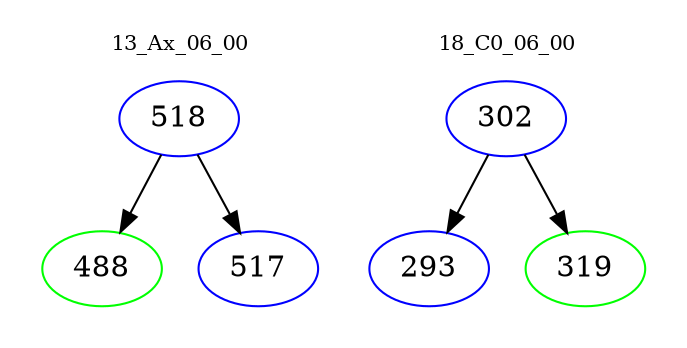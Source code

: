 digraph{
subgraph cluster_0 {
color = white
label = "13_Ax_06_00";
fontsize=10;
T0_518 [label="518", color="blue"]
T0_518 -> T0_488 [color="black"]
T0_488 [label="488", color="green"]
T0_518 -> T0_517 [color="black"]
T0_517 [label="517", color="blue"]
}
subgraph cluster_1 {
color = white
label = "18_C0_06_00";
fontsize=10;
T1_302 [label="302", color="blue"]
T1_302 -> T1_293 [color="black"]
T1_293 [label="293", color="blue"]
T1_302 -> T1_319 [color="black"]
T1_319 [label="319", color="green"]
}
}
